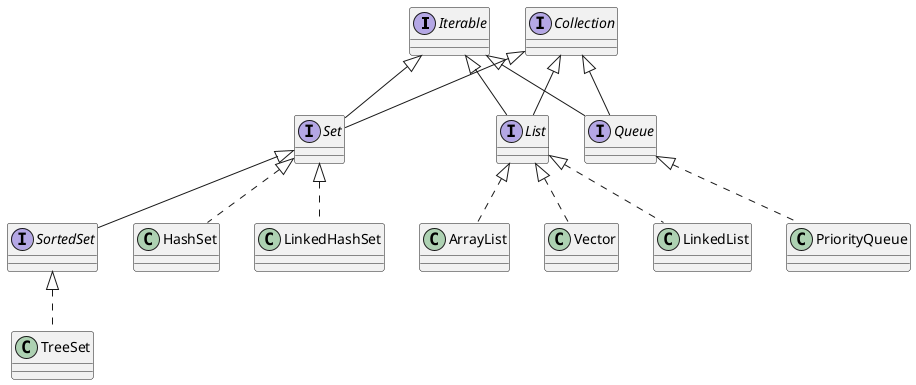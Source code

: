 
@startuml
interface Iterable
interface Collection 
interface Set implements Collection 
interface List implements Collection 
interface Queue implements Collection 

interface Set implements Iterable 
interface List implements Iterable 
interface Queue implements Iterable 

interface SortedSet implements Set

class HashSet implements Set
class LinkedHashSet implements Set

class TreeSet implements SortedSet

class ArrayList implements List
class Vector implements List
class LinkedList implements List

class PriorityQueue implements Queue

@enduml
